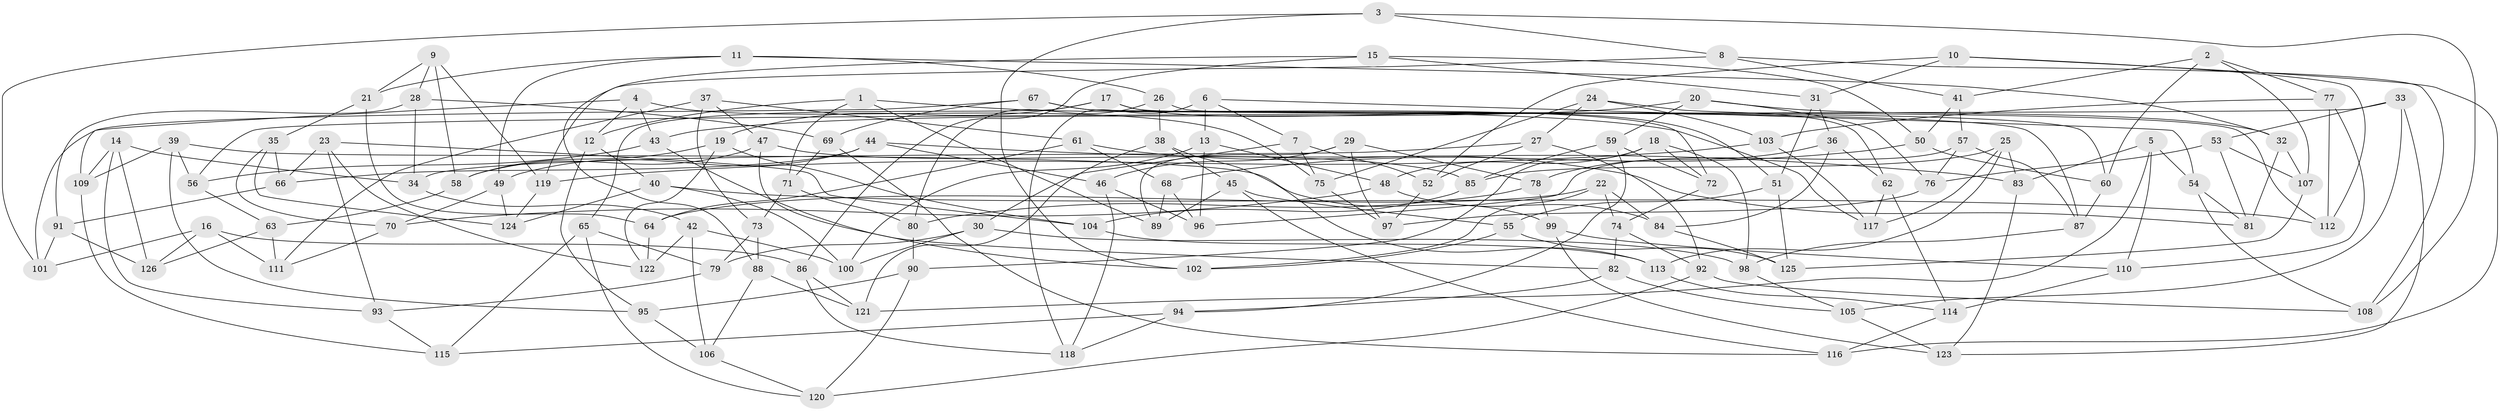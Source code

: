 // coarse degree distribution, {5: 0.07954545454545454, 3: 0.045454545454545456, 4: 0.7727272727272727, 8: 0.011363636363636364, 7: 0.022727272727272728, 12: 0.022727272727272728, 6: 0.022727272727272728, 9: 0.011363636363636364, 14: 0.011363636363636364}
// Generated by graph-tools (version 1.1) at 2025/01/03/04/25 22:01:07]
// undirected, 126 vertices, 252 edges
graph export_dot {
graph [start="1"]
  node [color=gray90,style=filled];
  1;
  2;
  3;
  4;
  5;
  6;
  7;
  8;
  9;
  10;
  11;
  12;
  13;
  14;
  15;
  16;
  17;
  18;
  19;
  20;
  21;
  22;
  23;
  24;
  25;
  26;
  27;
  28;
  29;
  30;
  31;
  32;
  33;
  34;
  35;
  36;
  37;
  38;
  39;
  40;
  41;
  42;
  43;
  44;
  45;
  46;
  47;
  48;
  49;
  50;
  51;
  52;
  53;
  54;
  55;
  56;
  57;
  58;
  59;
  60;
  61;
  62;
  63;
  64;
  65;
  66;
  67;
  68;
  69;
  70;
  71;
  72;
  73;
  74;
  75;
  76;
  77;
  78;
  79;
  80;
  81;
  82;
  83;
  84;
  85;
  86;
  87;
  88;
  89;
  90;
  91;
  92;
  93;
  94;
  95;
  96;
  97;
  98;
  99;
  100;
  101;
  102;
  103;
  104;
  105;
  106;
  107;
  108;
  109;
  110;
  111;
  112;
  113;
  114;
  115;
  116;
  117;
  118;
  119;
  120;
  121;
  122;
  123;
  124;
  125;
  126;
  1 -- 89;
  1 -- 71;
  1 -- 117;
  1 -- 12;
  2 -- 77;
  2 -- 107;
  2 -- 41;
  2 -- 60;
  3 -- 102;
  3 -- 8;
  3 -- 101;
  3 -- 108;
  4 -- 109;
  4 -- 75;
  4 -- 43;
  4 -- 12;
  5 -- 110;
  5 -- 121;
  5 -- 83;
  5 -- 54;
  6 -- 54;
  6 -- 118;
  6 -- 13;
  6 -- 7;
  7 -- 75;
  7 -- 30;
  7 -- 52;
  8 -- 41;
  8 -- 119;
  8 -- 108;
  9 -- 119;
  9 -- 28;
  9 -- 21;
  9 -- 58;
  10 -- 116;
  10 -- 112;
  10 -- 52;
  10 -- 31;
  11 -- 21;
  11 -- 26;
  11 -- 49;
  11 -- 32;
  12 -- 95;
  12 -- 40;
  13 -- 100;
  13 -- 96;
  13 -- 48;
  14 -- 34;
  14 -- 93;
  14 -- 126;
  14 -- 109;
  15 -- 31;
  15 -- 88;
  15 -- 86;
  15 -- 50;
  16 -- 86;
  16 -- 126;
  16 -- 101;
  16 -- 111;
  17 -- 19;
  17 -- 51;
  17 -- 65;
  17 -- 112;
  18 -- 90;
  18 -- 98;
  18 -- 48;
  18 -- 72;
  19 -- 58;
  19 -- 104;
  19 -- 122;
  20 -- 43;
  20 -- 76;
  20 -- 59;
  20 -- 32;
  21 -- 35;
  21 -- 64;
  22 -- 64;
  22 -- 84;
  22 -- 102;
  22 -- 74;
  23 -- 66;
  23 -- 104;
  23 -- 93;
  23 -- 122;
  24 -- 75;
  24 -- 103;
  24 -- 62;
  24 -- 27;
  25 -- 113;
  25 -- 117;
  25 -- 85;
  25 -- 83;
  26 -- 60;
  26 -- 80;
  26 -- 38;
  27 -- 34;
  27 -- 52;
  27 -- 92;
  28 -- 91;
  28 -- 69;
  28 -- 34;
  29 -- 78;
  29 -- 46;
  29 -- 97;
  29 -- 89;
  30 -- 98;
  30 -- 79;
  30 -- 100;
  31 -- 36;
  31 -- 51;
  32 -- 107;
  32 -- 81;
  33 -- 105;
  33 -- 56;
  33 -- 123;
  33 -- 53;
  34 -- 42;
  35 -- 124;
  35 -- 70;
  35 -- 66;
  36 -- 84;
  36 -- 78;
  36 -- 62;
  37 -- 47;
  37 -- 61;
  37 -- 111;
  37 -- 73;
  38 -- 45;
  38 -- 113;
  38 -- 121;
  39 -- 56;
  39 -- 95;
  39 -- 99;
  39 -- 109;
  40 -- 100;
  40 -- 112;
  40 -- 124;
  41 -- 57;
  41 -- 50;
  42 -- 106;
  42 -- 100;
  42 -- 122;
  43 -- 56;
  43 -- 82;
  44 -- 46;
  44 -- 83;
  44 -- 66;
  44 -- 49;
  45 -- 89;
  45 -- 55;
  45 -- 116;
  46 -- 118;
  46 -- 96;
  47 -- 85;
  47 -- 58;
  47 -- 102;
  48 -- 84;
  48 -- 70;
  49 -- 70;
  49 -- 124;
  50 -- 60;
  50 -- 68;
  51 -- 55;
  51 -- 125;
  52 -- 97;
  53 -- 107;
  53 -- 76;
  53 -- 81;
  54 -- 81;
  54 -- 108;
  55 -- 102;
  55 -- 125;
  56 -- 63;
  57 -- 76;
  57 -- 87;
  57 -- 96;
  58 -- 63;
  59 -- 72;
  59 -- 94;
  59 -- 85;
  60 -- 87;
  61 -- 81;
  61 -- 68;
  61 -- 64;
  62 -- 117;
  62 -- 114;
  63 -- 126;
  63 -- 111;
  64 -- 122;
  65 -- 115;
  65 -- 120;
  65 -- 79;
  66 -- 91;
  67 -- 87;
  67 -- 69;
  67 -- 101;
  67 -- 72;
  68 -- 89;
  68 -- 96;
  69 -- 116;
  69 -- 71;
  70 -- 111;
  71 -- 80;
  71 -- 73;
  72 -- 74;
  73 -- 88;
  73 -- 79;
  74 -- 92;
  74 -- 82;
  75 -- 97;
  76 -- 97;
  77 -- 112;
  77 -- 103;
  77 -- 110;
  78 -- 80;
  78 -- 99;
  79 -- 93;
  80 -- 90;
  82 -- 94;
  82 -- 105;
  83 -- 123;
  84 -- 125;
  85 -- 104;
  86 -- 121;
  86 -- 118;
  87 -- 98;
  88 -- 106;
  88 -- 121;
  90 -- 120;
  90 -- 95;
  91 -- 101;
  91 -- 126;
  92 -- 108;
  92 -- 120;
  93 -- 115;
  94 -- 118;
  94 -- 115;
  95 -- 106;
  98 -- 105;
  99 -- 110;
  99 -- 123;
  103 -- 117;
  103 -- 119;
  104 -- 113;
  105 -- 123;
  106 -- 120;
  107 -- 125;
  109 -- 115;
  110 -- 114;
  113 -- 114;
  114 -- 116;
  119 -- 124;
}
